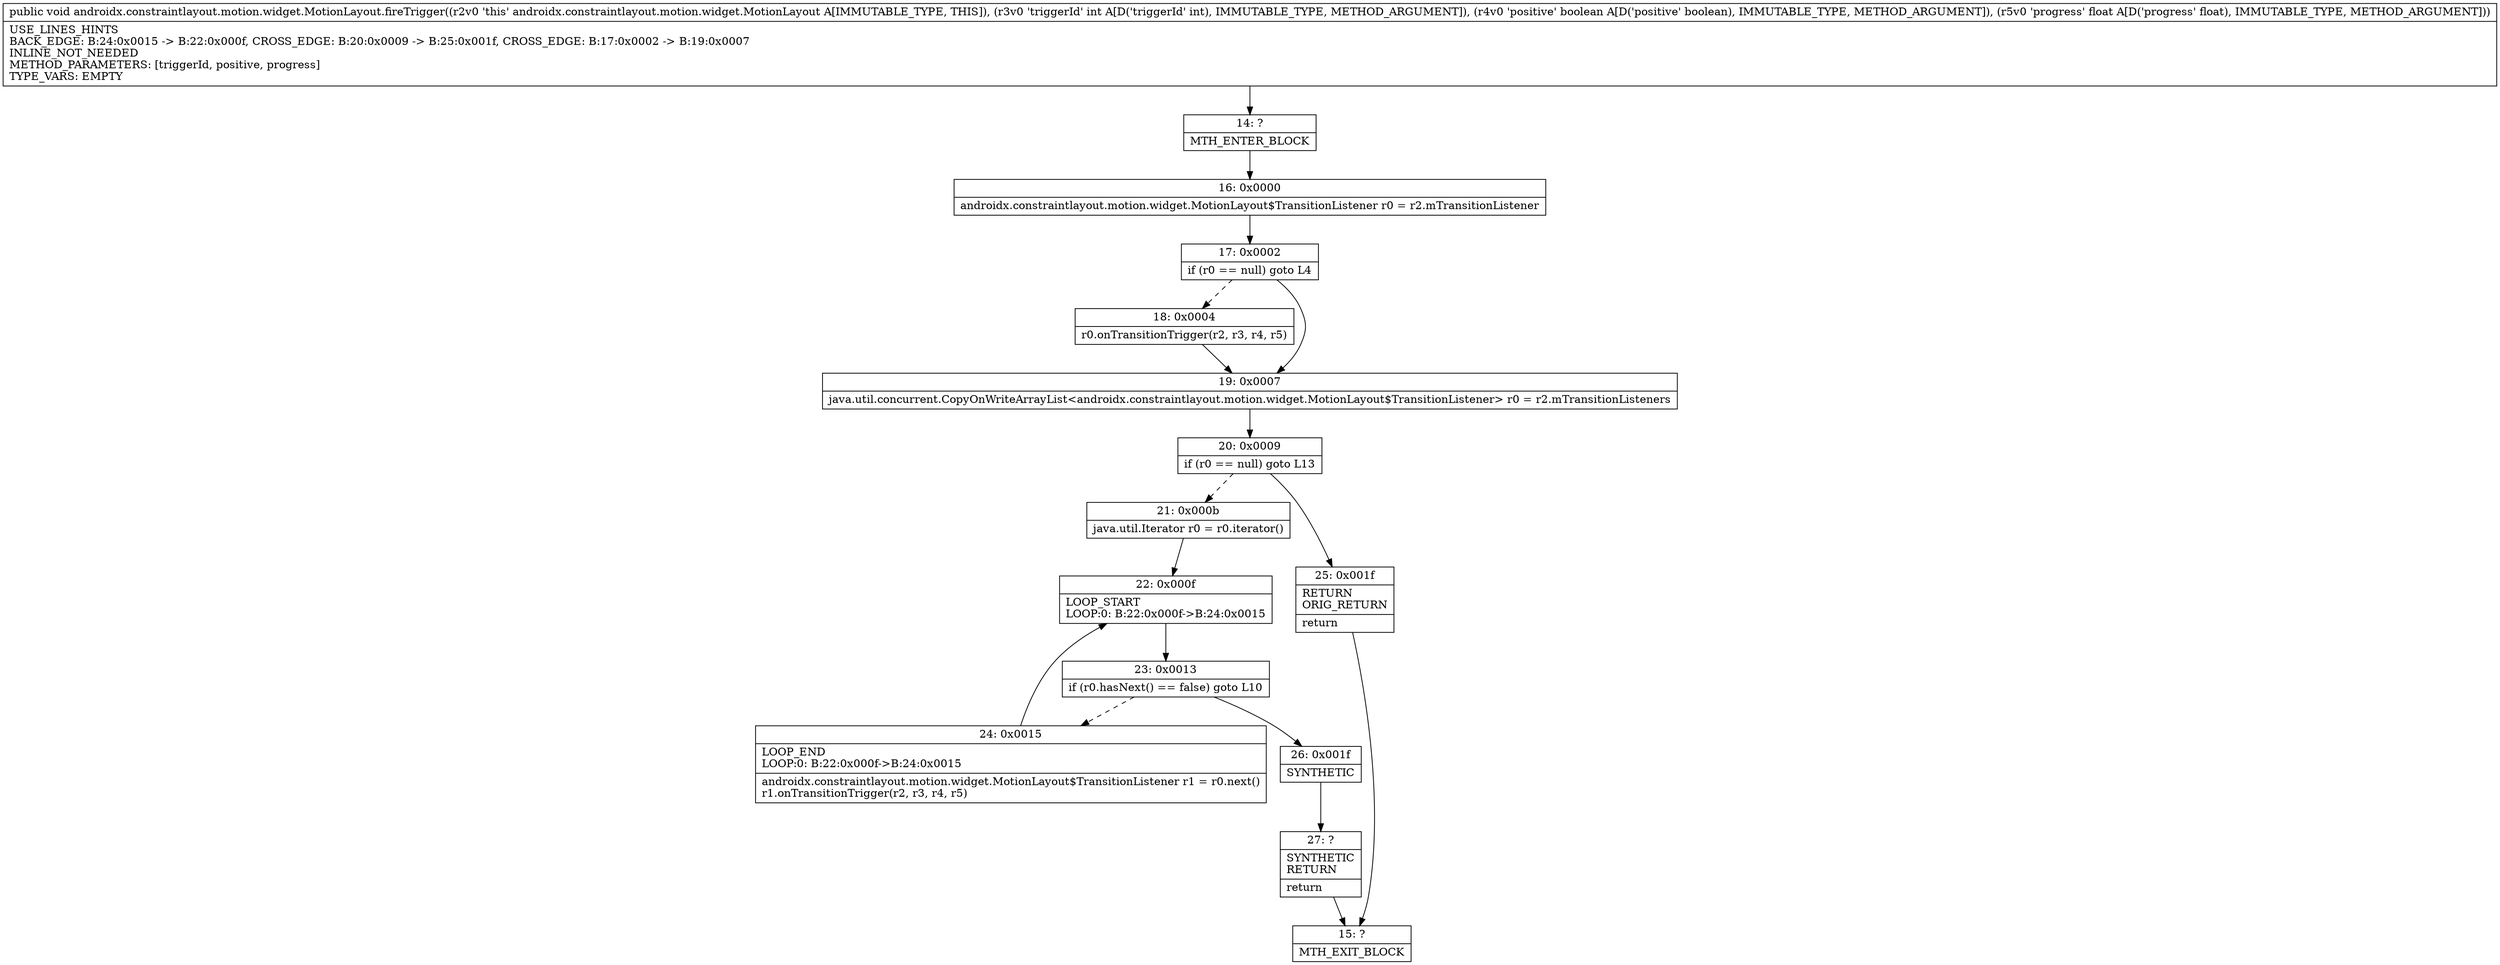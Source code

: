 digraph "CFG forandroidx.constraintlayout.motion.widget.MotionLayout.fireTrigger(IZF)V" {
Node_14 [shape=record,label="{14\:\ ?|MTH_ENTER_BLOCK\l}"];
Node_16 [shape=record,label="{16\:\ 0x0000|androidx.constraintlayout.motion.widget.MotionLayout$TransitionListener r0 = r2.mTransitionListener\l}"];
Node_17 [shape=record,label="{17\:\ 0x0002|if (r0 == null) goto L4\l}"];
Node_18 [shape=record,label="{18\:\ 0x0004|r0.onTransitionTrigger(r2, r3, r4, r5)\l}"];
Node_19 [shape=record,label="{19\:\ 0x0007|java.util.concurrent.CopyOnWriteArrayList\<androidx.constraintlayout.motion.widget.MotionLayout$TransitionListener\> r0 = r2.mTransitionListeners\l}"];
Node_20 [shape=record,label="{20\:\ 0x0009|if (r0 == null) goto L13\l}"];
Node_21 [shape=record,label="{21\:\ 0x000b|java.util.Iterator r0 = r0.iterator()\l}"];
Node_22 [shape=record,label="{22\:\ 0x000f|LOOP_START\lLOOP:0: B:22:0x000f\-\>B:24:0x0015\l}"];
Node_23 [shape=record,label="{23\:\ 0x0013|if (r0.hasNext() == false) goto L10\l}"];
Node_24 [shape=record,label="{24\:\ 0x0015|LOOP_END\lLOOP:0: B:22:0x000f\-\>B:24:0x0015\l|androidx.constraintlayout.motion.widget.MotionLayout$TransitionListener r1 = r0.next()\lr1.onTransitionTrigger(r2, r3, r4, r5)\l}"];
Node_26 [shape=record,label="{26\:\ 0x001f|SYNTHETIC\l}"];
Node_27 [shape=record,label="{27\:\ ?|SYNTHETIC\lRETURN\l|return\l}"];
Node_15 [shape=record,label="{15\:\ ?|MTH_EXIT_BLOCK\l}"];
Node_25 [shape=record,label="{25\:\ 0x001f|RETURN\lORIG_RETURN\l|return\l}"];
MethodNode[shape=record,label="{public void androidx.constraintlayout.motion.widget.MotionLayout.fireTrigger((r2v0 'this' androidx.constraintlayout.motion.widget.MotionLayout A[IMMUTABLE_TYPE, THIS]), (r3v0 'triggerId' int A[D('triggerId' int), IMMUTABLE_TYPE, METHOD_ARGUMENT]), (r4v0 'positive' boolean A[D('positive' boolean), IMMUTABLE_TYPE, METHOD_ARGUMENT]), (r5v0 'progress' float A[D('progress' float), IMMUTABLE_TYPE, METHOD_ARGUMENT]))  | USE_LINES_HINTS\lBACK_EDGE: B:24:0x0015 \-\> B:22:0x000f, CROSS_EDGE: B:20:0x0009 \-\> B:25:0x001f, CROSS_EDGE: B:17:0x0002 \-\> B:19:0x0007\lINLINE_NOT_NEEDED\lMETHOD_PARAMETERS: [triggerId, positive, progress]\lTYPE_VARS: EMPTY\l}"];
MethodNode -> Node_14;Node_14 -> Node_16;
Node_16 -> Node_17;
Node_17 -> Node_18[style=dashed];
Node_17 -> Node_19;
Node_18 -> Node_19;
Node_19 -> Node_20;
Node_20 -> Node_21[style=dashed];
Node_20 -> Node_25;
Node_21 -> Node_22;
Node_22 -> Node_23;
Node_23 -> Node_24[style=dashed];
Node_23 -> Node_26;
Node_24 -> Node_22;
Node_26 -> Node_27;
Node_27 -> Node_15;
Node_25 -> Node_15;
}

